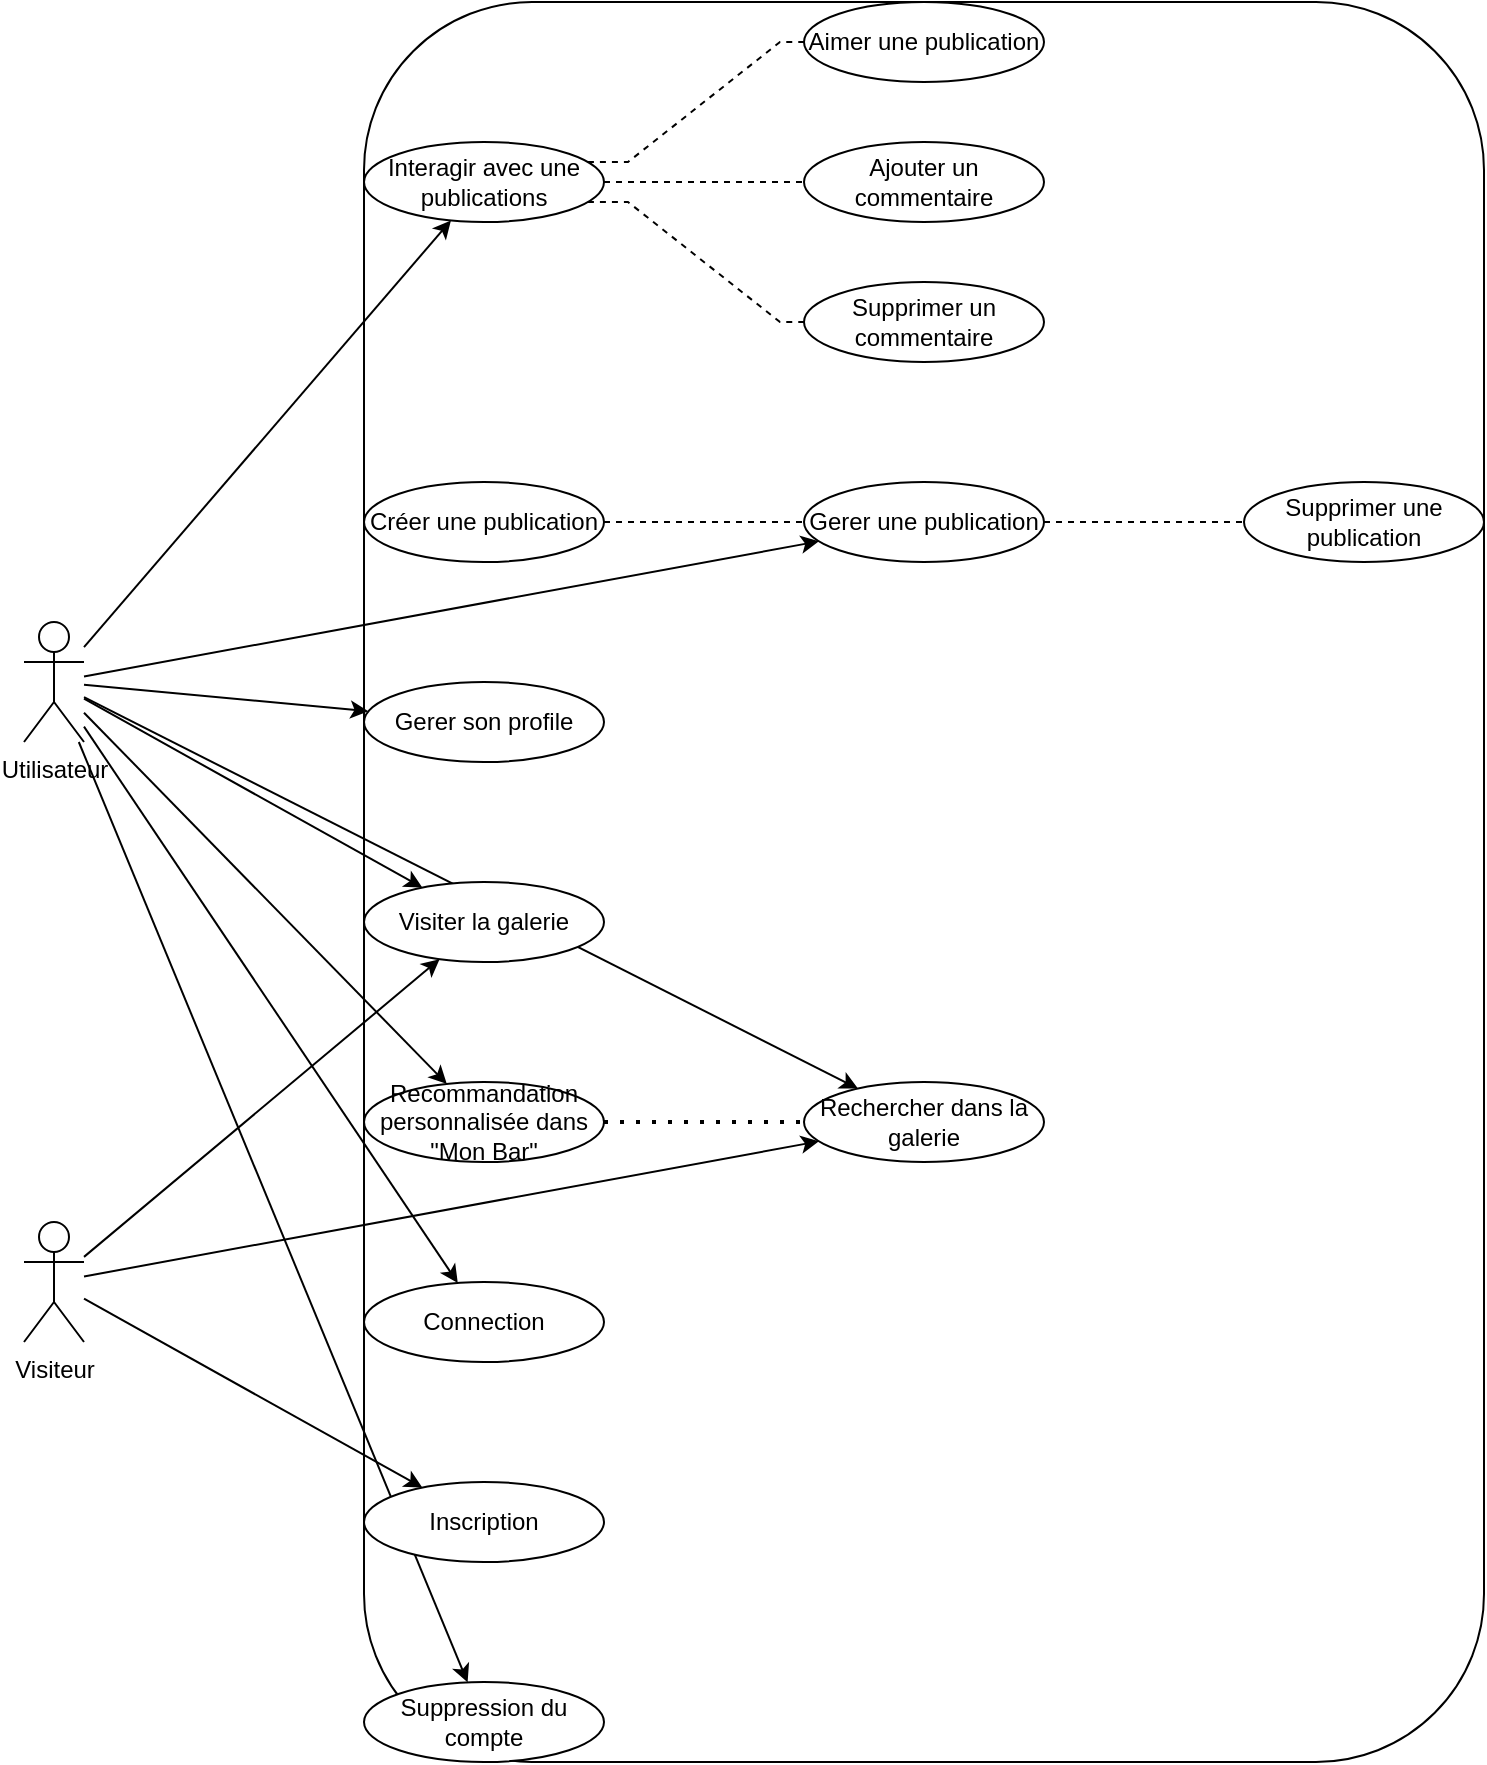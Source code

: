 <mxfile version="24.0.0" type="device">
  <diagram name="Page-1" id="-sTbkG_zjCb_b7KuPNSA">
    <mxGraphModel dx="1562" dy="865" grid="1" gridSize="10" guides="1" tooltips="1" connect="1" arrows="1" fold="1" page="1" pageScale="1" pageWidth="750" pageHeight="880" math="0" shadow="0">
      <root>
        <mxCell id="0" />
        <mxCell id="1" parent="0" />
        <mxCell id="Q9Bwu8sAiogtW2NcdfNH-1" value="Utilisateur" style="shape=umlActor;verticalLabelPosition=bottom;verticalAlign=top;html=1;outlineConnect=0;" parent="1" vertex="1">
          <mxGeometry x="20" y="310" width="30" height="60" as="geometry" />
        </mxCell>
        <mxCell id="Q9Bwu8sAiogtW2NcdfNH-15" value="" style="endArrow=classic;html=1;rounded=0;noEdgeStyle=1;" parent="1" source="Q9Bwu8sAiogtW2NcdfNH-1" target="Q9Bwu8sAiogtW2NcdfNH-7" edge="1">
          <mxGeometry width="50" height="50" relative="1" as="geometry">
            <mxPoint x="583" y="347" as="sourcePoint" />
            <mxPoint x="633" y="297" as="targetPoint" />
          </mxGeometry>
        </mxCell>
        <mxCell id="Q9Bwu8sAiogtW2NcdfNH-16" value="" style="endArrow=classic;html=1;rounded=0;noEdgeStyle=1;" parent="1" source="Q9Bwu8sAiogtW2NcdfNH-1" target="Q9Bwu8sAiogtW2NcdfNH-6" edge="1">
          <mxGeometry width="50" height="50" relative="1" as="geometry">
            <mxPoint x="593" y="357" as="sourcePoint" />
            <mxPoint x="643" y="307" as="targetPoint" />
          </mxGeometry>
        </mxCell>
        <mxCell id="Q9Bwu8sAiogtW2NcdfNH-17" value="" style="endArrow=classic;html=1;rounded=0;noEdgeStyle=1;" parent="1" source="Q9Bwu8sAiogtW2NcdfNH-1" target="Q9Bwu8sAiogtW2NcdfNH-3" edge="1">
          <mxGeometry width="50" height="50" relative="1" as="geometry">
            <mxPoint x="603" y="367" as="sourcePoint" />
            <mxPoint x="653" y="317" as="targetPoint" />
          </mxGeometry>
        </mxCell>
        <mxCell id="Q9Bwu8sAiogtW2NcdfNH-18" value="" style="endArrow=classic;html=1;rounded=0;noEdgeStyle=1;" parent="1" source="Q9Bwu8sAiogtW2NcdfNH-1" target="Q9Bwu8sAiogtW2NcdfNH-4" edge="1">
          <mxGeometry width="50" height="50" relative="1" as="geometry">
            <mxPoint x="613" y="377" as="sourcePoint" />
            <mxPoint x="663" y="327" as="targetPoint" />
          </mxGeometry>
        </mxCell>
        <mxCell id="Q9Bwu8sAiogtW2NcdfNH-19" value="" style="endArrow=classic;html=1;rounded=0;noEdgeStyle=1;" parent="1" source="Q9Bwu8sAiogtW2NcdfNH-1" target="Q9Bwu8sAiogtW2NcdfNH-5" edge="1">
          <mxGeometry width="50" height="50" relative="1" as="geometry">
            <mxPoint x="623" y="387" as="sourcePoint" />
            <mxPoint x="673" y="337" as="targetPoint" />
          </mxGeometry>
        </mxCell>
        <mxCell id="Q9Bwu8sAiogtW2NcdfNH-27" value="" style="endArrow=classic;html=1;rounded=0;noEdgeStyle=1;" parent="1" source="Q9Bwu8sAiogtW2NcdfNH-1" target="Q9Bwu8sAiogtW2NcdfNH-8" edge="1">
          <mxGeometry width="50" height="50" relative="1" as="geometry">
            <mxPoint x="703" y="467" as="sourcePoint" />
            <mxPoint x="753" y="417" as="targetPoint" />
          </mxGeometry>
        </mxCell>
        <mxCell id="Q9Bwu8sAiogtW2NcdfNH-34" value="" style="endArrow=classic;html=1;rounded=0;noEdgeStyle=1;" parent="1" source="Q9Bwu8sAiogtW2NcdfNH-1" target="Q9Bwu8sAiogtW2NcdfNH-30" edge="1">
          <mxGeometry width="50" height="50" relative="1" as="geometry">
            <mxPoint x="786" y="359" as="sourcePoint" />
            <mxPoint x="836" y="309" as="targetPoint" />
          </mxGeometry>
        </mxCell>
        <mxCell id="Q9Bwu8sAiogtW2NcdfNH-37" value="" style="endArrow=classic;html=1;rounded=0;noEdgeStyle=1;" parent="1" source="Q9Bwu8sAiogtW2NcdfNH-1" target="Q9Bwu8sAiogtW2NcdfNH-35" edge="1">
          <mxGeometry width="50" height="50" relative="1" as="geometry">
            <mxPoint x="356" y="579" as="sourcePoint" />
            <mxPoint x="406" y="529" as="targetPoint" />
          </mxGeometry>
        </mxCell>
        <mxCell id="8HWl6NHsIru3C9AHizpd-1" value="Visiteur" style="shape=umlActor;verticalLabelPosition=bottom;verticalAlign=top;html=1;outlineConnect=0;" parent="1" vertex="1">
          <mxGeometry x="20" y="610" width="30" height="60" as="geometry" />
        </mxCell>
        <mxCell id="8HWl6NHsIru3C9AHizpd-4" value="" style="endArrow=classic;html=1;rounded=0;" parent="1" source="8HWl6NHsIru3C9AHizpd-1" target="Q9Bwu8sAiogtW2NcdfNH-6" edge="1">
          <mxGeometry width="50" height="50" relative="1" as="geometry">
            <mxPoint x="30" y="430" as="sourcePoint" />
            <mxPoint x="80" y="380" as="targetPoint" />
          </mxGeometry>
        </mxCell>
        <mxCell id="8HWl6NHsIru3C9AHizpd-5" value="" style="endArrow=classic;html=1;rounded=0;" parent="1" source="8HWl6NHsIru3C9AHizpd-1" target="Q9Bwu8sAiogtW2NcdfNH-29" edge="1">
          <mxGeometry width="50" height="50" relative="1" as="geometry">
            <mxPoint x="30" y="440" as="sourcePoint" />
            <mxPoint x="80" y="390" as="targetPoint" />
          </mxGeometry>
        </mxCell>
        <mxCell id="8HWl6NHsIru3C9AHizpd-6" value="" style="endArrow=classic;html=1;rounded=0;" parent="1" source="8HWl6NHsIru3C9AHizpd-1" target="Q9Bwu8sAiogtW2NcdfNH-35" edge="1">
          <mxGeometry width="50" height="50" relative="1" as="geometry">
            <mxPoint x="50" y="460" as="sourcePoint" />
            <mxPoint x="100" y="410" as="targetPoint" />
          </mxGeometry>
        </mxCell>
        <mxCell id="Q9Bwu8sAiogtW2NcdfNH-52" value="" style="group;fillColor=none;rounded=1;strokeColor=default;" parent="1" vertex="1" connectable="0">
          <mxGeometry x="190" width="560" height="880" as="geometry" />
        </mxCell>
        <mxCell id="Q9Bwu8sAiogtW2NcdfNH-3" value="Interagir avec une publications" style="ellipse;whiteSpace=wrap;html=1;" parent="Q9Bwu8sAiogtW2NcdfNH-52" vertex="1">
          <mxGeometry y="70" width="120" height="40" as="geometry" />
        </mxCell>
        <mxCell id="Q9Bwu8sAiogtW2NcdfNH-45" value="Aimer une publication" style="ellipse;whiteSpace=wrap;html=1;" parent="Q9Bwu8sAiogtW2NcdfNH-52" vertex="1">
          <mxGeometry x="220" width="120" height="40" as="geometry" />
        </mxCell>
        <mxCell id="Q9Bwu8sAiogtW2NcdfNH-46" value="Ajouter un commentaire" style="ellipse;whiteSpace=wrap;html=1;" parent="Q9Bwu8sAiogtW2NcdfNH-52" vertex="1">
          <mxGeometry x="220" y="70" width="120" height="40" as="geometry" />
        </mxCell>
        <mxCell id="Q9Bwu8sAiogtW2NcdfNH-49" value="Supprimer un commentaire" style="ellipse;whiteSpace=wrap;html=1;" parent="Q9Bwu8sAiogtW2NcdfNH-52" vertex="1">
          <mxGeometry x="220" y="140" width="120" height="40" as="geometry" />
        </mxCell>
        <mxCell id="Q9Bwu8sAiogtW2NcdfNH-4" value="Gerer une publication" style="ellipse;whiteSpace=wrap;html=1;" parent="Q9Bwu8sAiogtW2NcdfNH-52" vertex="1">
          <mxGeometry x="220" y="240" width="120" height="40" as="geometry" />
        </mxCell>
        <mxCell id="Q9Bwu8sAiogtW2NcdfNH-38" value="Créer une publication" style="ellipse;whiteSpace=wrap;html=1;" parent="Q9Bwu8sAiogtW2NcdfNH-52" vertex="1">
          <mxGeometry y="240" width="120" height="40" as="geometry" />
        </mxCell>
        <mxCell id="Q9Bwu8sAiogtW2NcdfNH-40" value="Supprimer une publication" style="ellipse;whiteSpace=wrap;html=1;" parent="Q9Bwu8sAiogtW2NcdfNH-52" vertex="1">
          <mxGeometry x="440" y="240" width="120" height="40" as="geometry" />
        </mxCell>
        <mxCell id="Q9Bwu8sAiogtW2NcdfNH-5" value="Gerer son profile" style="ellipse;whiteSpace=wrap;html=1;" parent="Q9Bwu8sAiogtW2NcdfNH-52" vertex="1">
          <mxGeometry y="340" width="120" height="40" as="geometry" />
        </mxCell>
        <mxCell id="Q9Bwu8sAiogtW2NcdfNH-6" value="Visiter la galerie" style="ellipse;whiteSpace=wrap;html=1;" parent="Q9Bwu8sAiogtW2NcdfNH-52" vertex="1">
          <mxGeometry y="440" width="120" height="40" as="geometry" />
        </mxCell>
        <mxCell id="Q9Bwu8sAiogtW2NcdfNH-35" value="Rechercher dans la galerie" style="ellipse;whiteSpace=wrap;html=1;" parent="Q9Bwu8sAiogtW2NcdfNH-52" vertex="1">
          <mxGeometry x="220" y="540" width="120" height="40" as="geometry" />
        </mxCell>
        <mxCell id="Q9Bwu8sAiogtW2NcdfNH-7" value="R&lt;span style=&quot;background-color: initial;&quot;&gt;ecommandation personnalisée dans &quot;Mon Bar&quot;&lt;/span&gt;" style="ellipse;whiteSpace=wrap;html=1;" parent="Q9Bwu8sAiogtW2NcdfNH-52" vertex="1">
          <mxGeometry y="540" width="120" height="40" as="geometry" />
        </mxCell>
        <mxCell id="Q9Bwu8sAiogtW2NcdfNH-8" value="Connection" style="ellipse;whiteSpace=wrap;html=1;" parent="Q9Bwu8sAiogtW2NcdfNH-52" vertex="1">
          <mxGeometry y="640" width="120" height="40" as="geometry" />
        </mxCell>
        <mxCell id="Q9Bwu8sAiogtW2NcdfNH-29" value="Inscription" style="ellipse;whiteSpace=wrap;html=1;" parent="Q9Bwu8sAiogtW2NcdfNH-52" vertex="1">
          <mxGeometry y="740" width="120" height="40" as="geometry" />
        </mxCell>
        <mxCell id="Q9Bwu8sAiogtW2NcdfNH-30" value="Suppression du compte" style="ellipse;whiteSpace=wrap;html=1;" parent="Q9Bwu8sAiogtW2NcdfNH-52" vertex="1">
          <mxGeometry y="840" width="120" height="40" as="geometry" />
        </mxCell>
        <mxCell id="Q9Bwu8sAiogtW2NcdfNH-47" value="" style="endArrow=none;dashed=1;html=1;rounded=0;noEdgeStyle=1;orthogonal=1;" parent="Q9Bwu8sAiogtW2NcdfNH-52" source="Q9Bwu8sAiogtW2NcdfNH-3" target="Q9Bwu8sAiogtW2NcdfNH-45" edge="1">
          <mxGeometry width="50" height="50" relative="1" as="geometry">
            <mxPoint x="716" y="199" as="sourcePoint" />
            <mxPoint x="766" y="149" as="targetPoint" />
            <Array as="points">
              <mxPoint x="132" y="80" />
              <mxPoint x="208" y="20" />
            </Array>
          </mxGeometry>
        </mxCell>
        <mxCell id="Q9Bwu8sAiogtW2NcdfNH-48" value="" style="endArrow=none;dashed=1;html=1;rounded=0;noEdgeStyle=1;orthogonal=1;" parent="Q9Bwu8sAiogtW2NcdfNH-52" source="Q9Bwu8sAiogtW2NcdfNH-3" target="Q9Bwu8sAiogtW2NcdfNH-46" edge="1">
          <mxGeometry width="50" height="50" relative="1" as="geometry">
            <mxPoint x="766" y="159" as="sourcePoint" />
            <mxPoint x="816" y="109" as="targetPoint" />
            <Array as="points">
              <mxPoint x="134" y="90" />
              <mxPoint x="208" y="90" />
            </Array>
          </mxGeometry>
        </mxCell>
        <mxCell id="Q9Bwu8sAiogtW2NcdfNH-50" value="" style="endArrow=none;dashed=1;html=1;rounded=0;noEdgeStyle=1;orthogonal=1;" parent="Q9Bwu8sAiogtW2NcdfNH-52" source="Q9Bwu8sAiogtW2NcdfNH-3" target="Q9Bwu8sAiogtW2NcdfNH-49" edge="1">
          <mxGeometry width="50" height="50" relative="1" as="geometry">
            <mxPoint x="756" y="209" as="sourcePoint" />
            <mxPoint x="806" y="159" as="targetPoint" />
            <Array as="points">
              <mxPoint x="132" y="100" />
              <mxPoint x="208" y="160" />
            </Array>
          </mxGeometry>
        </mxCell>
        <mxCell id="Q9Bwu8sAiogtW2NcdfNH-43" value="" style="endArrow=none;dashed=1;html=1;rounded=0;noEdgeStyle=1;orthogonal=1;" parent="Q9Bwu8sAiogtW2NcdfNH-52" source="Q9Bwu8sAiogtW2NcdfNH-38" target="Q9Bwu8sAiogtW2NcdfNH-4" edge="1">
          <mxGeometry width="50" height="50" relative="1" as="geometry">
            <mxPoint x="746" y="179" as="sourcePoint" />
            <mxPoint x="1016" y="269" as="targetPoint" />
            <Array as="points">
              <mxPoint x="132" y="260" />
              <mxPoint x="208" y="260" />
            </Array>
          </mxGeometry>
        </mxCell>
        <mxCell id="Q9Bwu8sAiogtW2NcdfNH-44" value="" style="endArrow=none;dashed=1;html=1;rounded=0;noEdgeStyle=1;orthogonal=1;" parent="Q9Bwu8sAiogtW2NcdfNH-52" source="Q9Bwu8sAiogtW2NcdfNH-4" target="Q9Bwu8sAiogtW2NcdfNH-40" edge="1">
          <mxGeometry width="50" height="50" relative="1" as="geometry">
            <mxPoint x="1506" y="339" as="sourcePoint" />
            <mxPoint x="1556" y="289" as="targetPoint" />
            <Array as="points">
              <mxPoint x="352" y="260" />
              <mxPoint x="428" y="260" />
            </Array>
          </mxGeometry>
        </mxCell>
        <mxCell id="Q9Bwu8sAiogtW2NcdfNH-42" value="" style="endArrow=none;dashed=1;html=1;dashPattern=1 3;strokeWidth=2;rounded=0;noEdgeStyle=1;orthogonal=1;" parent="Q9Bwu8sAiogtW2NcdfNH-52" source="Q9Bwu8sAiogtW2NcdfNH-7" target="Q9Bwu8sAiogtW2NcdfNH-35" edge="1">
          <mxGeometry width="50" height="50" relative="1" as="geometry">
            <mxPoint x="96" y="349" as="sourcePoint" />
            <mxPoint x="146" y="299" as="targetPoint" />
            <Array as="points">
              <mxPoint x="132" y="560" />
              <mxPoint x="208" y="560" />
            </Array>
          </mxGeometry>
        </mxCell>
      </root>
    </mxGraphModel>
  </diagram>
</mxfile>
